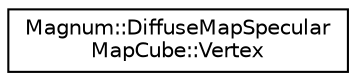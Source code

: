digraph "圖形化之類別階層"
{
  edge [fontname="Helvetica",fontsize="10",labelfontname="Helvetica",labelfontsize="10"];
  node [fontname="Helvetica",fontsize="10",shape=record];
  rankdir="LR";
  Node1 [label="Magnum::DiffuseMapSpecular\lMapCube::Vertex",height=0.2,width=0.4,color="black", fillcolor="white", style="filled",URL="$struct_magnum_1_1_diffuse_map_specular_map_cube_1_1_vertex.html"];
}
